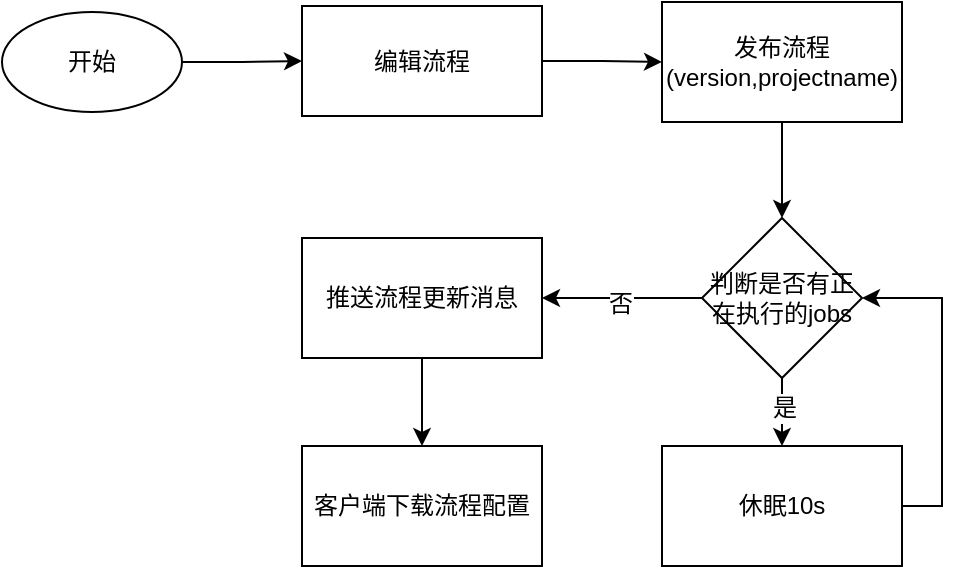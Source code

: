 <mxfile version="10.6.6" type="github"><diagram id="TQMAV_Qb1uiiC1kjvwxt" name="Page-1"><mxGraphModel dx="758" dy="478" grid="1" gridSize="10" guides="1" tooltips="1" connect="1" arrows="1" fold="1" page="1" pageScale="1" pageWidth="827" pageHeight="1169" math="0" shadow="0"><root><mxCell id="0"/><mxCell id="1" parent="0"/><mxCell id="eJYYoPjG2V0fgvxtKTTT-3" value="" style="edgeStyle=orthogonalEdgeStyle;rounded=0;orthogonalLoop=1;jettySize=auto;html=1;" edge="1" parent="1" source="eJYYoPjG2V0fgvxtKTTT-1" target="eJYYoPjG2V0fgvxtKTTT-2"><mxGeometry relative="1" as="geometry"/></mxCell><mxCell id="eJYYoPjG2V0fgvxtKTTT-1" value="开始" style="ellipse;whiteSpace=wrap;html=1;" vertex="1" parent="1"><mxGeometry x="90" y="50" width="90" height="50" as="geometry"/></mxCell><mxCell id="eJYYoPjG2V0fgvxtKTTT-5" value="" style="edgeStyle=orthogonalEdgeStyle;rounded=0;orthogonalLoop=1;jettySize=auto;html=1;" edge="1" parent="1" source="eJYYoPjG2V0fgvxtKTTT-2" target="eJYYoPjG2V0fgvxtKTTT-4"><mxGeometry relative="1" as="geometry"/></mxCell><mxCell id="eJYYoPjG2V0fgvxtKTTT-2" value="编辑流程" style="rounded=0;whiteSpace=wrap;html=1;" vertex="1" parent="1"><mxGeometry x="240" y="47" width="120" height="55" as="geometry"/></mxCell><mxCell id="eJYYoPjG2V0fgvxtKTTT-7" value="" style="edgeStyle=orthogonalEdgeStyle;rounded=0;orthogonalLoop=1;jettySize=auto;html=1;entryX=0.5;entryY=0;entryDx=0;entryDy=0;" edge="1" parent="1" source="eJYYoPjG2V0fgvxtKTTT-4" target="eJYYoPjG2V0fgvxtKTTT-8"><mxGeometry relative="1" as="geometry"><mxPoint x="480" y="185" as="targetPoint"/></mxGeometry></mxCell><mxCell id="eJYYoPjG2V0fgvxtKTTT-4" value="发布流程(version,projectname)" style="rounded=0;whiteSpace=wrap;html=1;" vertex="1" parent="1"><mxGeometry x="420" y="45" width="120" height="60" as="geometry"/></mxCell><mxCell id="eJYYoPjG2V0fgvxtKTTT-10" value="" style="edgeStyle=orthogonalEdgeStyle;rounded=0;orthogonalLoop=1;jettySize=auto;html=1;entryX=0.5;entryY=0;entryDx=0;entryDy=0;" edge="1" parent="1" source="eJYYoPjG2V0fgvxtKTTT-8" target="eJYYoPjG2V0fgvxtKTTT-12"><mxGeometry relative="1" as="geometry"><mxPoint x="480" y="313" as="targetPoint"/></mxGeometry></mxCell><mxCell id="eJYYoPjG2V0fgvxtKTTT-11" value="是" style="text;html=1;resizable=0;points=[];align=center;verticalAlign=middle;labelBackgroundColor=#ffffff;" vertex="1" connectable="0" parent="eJYYoPjG2V0fgvxtKTTT-10"><mxGeometry x="-0.35" y="1" relative="1" as="geometry"><mxPoint as="offset"/></mxGeometry></mxCell><mxCell id="eJYYoPjG2V0fgvxtKTTT-16" value="" style="edgeStyle=orthogonalEdgeStyle;rounded=0;orthogonalLoop=1;jettySize=auto;html=1;" edge="1" parent="1" source="eJYYoPjG2V0fgvxtKTTT-8"><mxGeometry relative="1" as="geometry"><mxPoint x="360" y="193" as="targetPoint"/></mxGeometry></mxCell><mxCell id="eJYYoPjG2V0fgvxtKTTT-17" value="否" style="text;html=1;resizable=0;points=[];align=center;verticalAlign=middle;labelBackgroundColor=#ffffff;" vertex="1" connectable="0" parent="eJYYoPjG2V0fgvxtKTTT-16"><mxGeometry x="0.025" y="2" relative="1" as="geometry"><mxPoint as="offset"/></mxGeometry></mxCell><mxCell id="eJYYoPjG2V0fgvxtKTTT-8" value="判断是否有正在执行的jobs" style="rhombus;whiteSpace=wrap;html=1;" vertex="1" parent="1"><mxGeometry x="440" y="153" width="80" height="80" as="geometry"/></mxCell><mxCell id="eJYYoPjG2V0fgvxtKTTT-14" value="" style="edgeStyle=orthogonalEdgeStyle;rounded=0;orthogonalLoop=1;jettySize=auto;html=1;entryX=1;entryY=0.5;entryDx=0;entryDy=0;exitX=1;exitY=0.5;exitDx=0;exitDy=0;" edge="1" parent="1" source="eJYYoPjG2V0fgvxtKTTT-12" target="eJYYoPjG2V0fgvxtKTTT-8"><mxGeometry relative="1" as="geometry"><mxPoint x="620" y="297" as="targetPoint"/></mxGeometry></mxCell><mxCell id="eJYYoPjG2V0fgvxtKTTT-12" value="休眠10s" style="rounded=0;whiteSpace=wrap;html=1;" vertex="1" parent="1"><mxGeometry x="420" y="267" width="120" height="60" as="geometry"/></mxCell><mxCell id="eJYYoPjG2V0fgvxtKTTT-20" value="" style="edgeStyle=orthogonalEdgeStyle;rounded=0;orthogonalLoop=1;jettySize=auto;html=1;" edge="1" parent="1" source="eJYYoPjG2V0fgvxtKTTT-18" target="eJYYoPjG2V0fgvxtKTTT-19"><mxGeometry relative="1" as="geometry"/></mxCell><mxCell id="eJYYoPjG2V0fgvxtKTTT-18" value="推送流程更新消息" style="rounded=0;whiteSpace=wrap;html=1;" vertex="1" parent="1"><mxGeometry x="240" y="163" width="120" height="60" as="geometry"/></mxCell><mxCell id="eJYYoPjG2V0fgvxtKTTT-19" value="客户端下载流程配置" style="rounded=0;whiteSpace=wrap;html=1;" vertex="1" parent="1"><mxGeometry x="240" y="267" width="120" height="60" as="geometry"/></mxCell></root></mxGraphModel></diagram></mxfile>